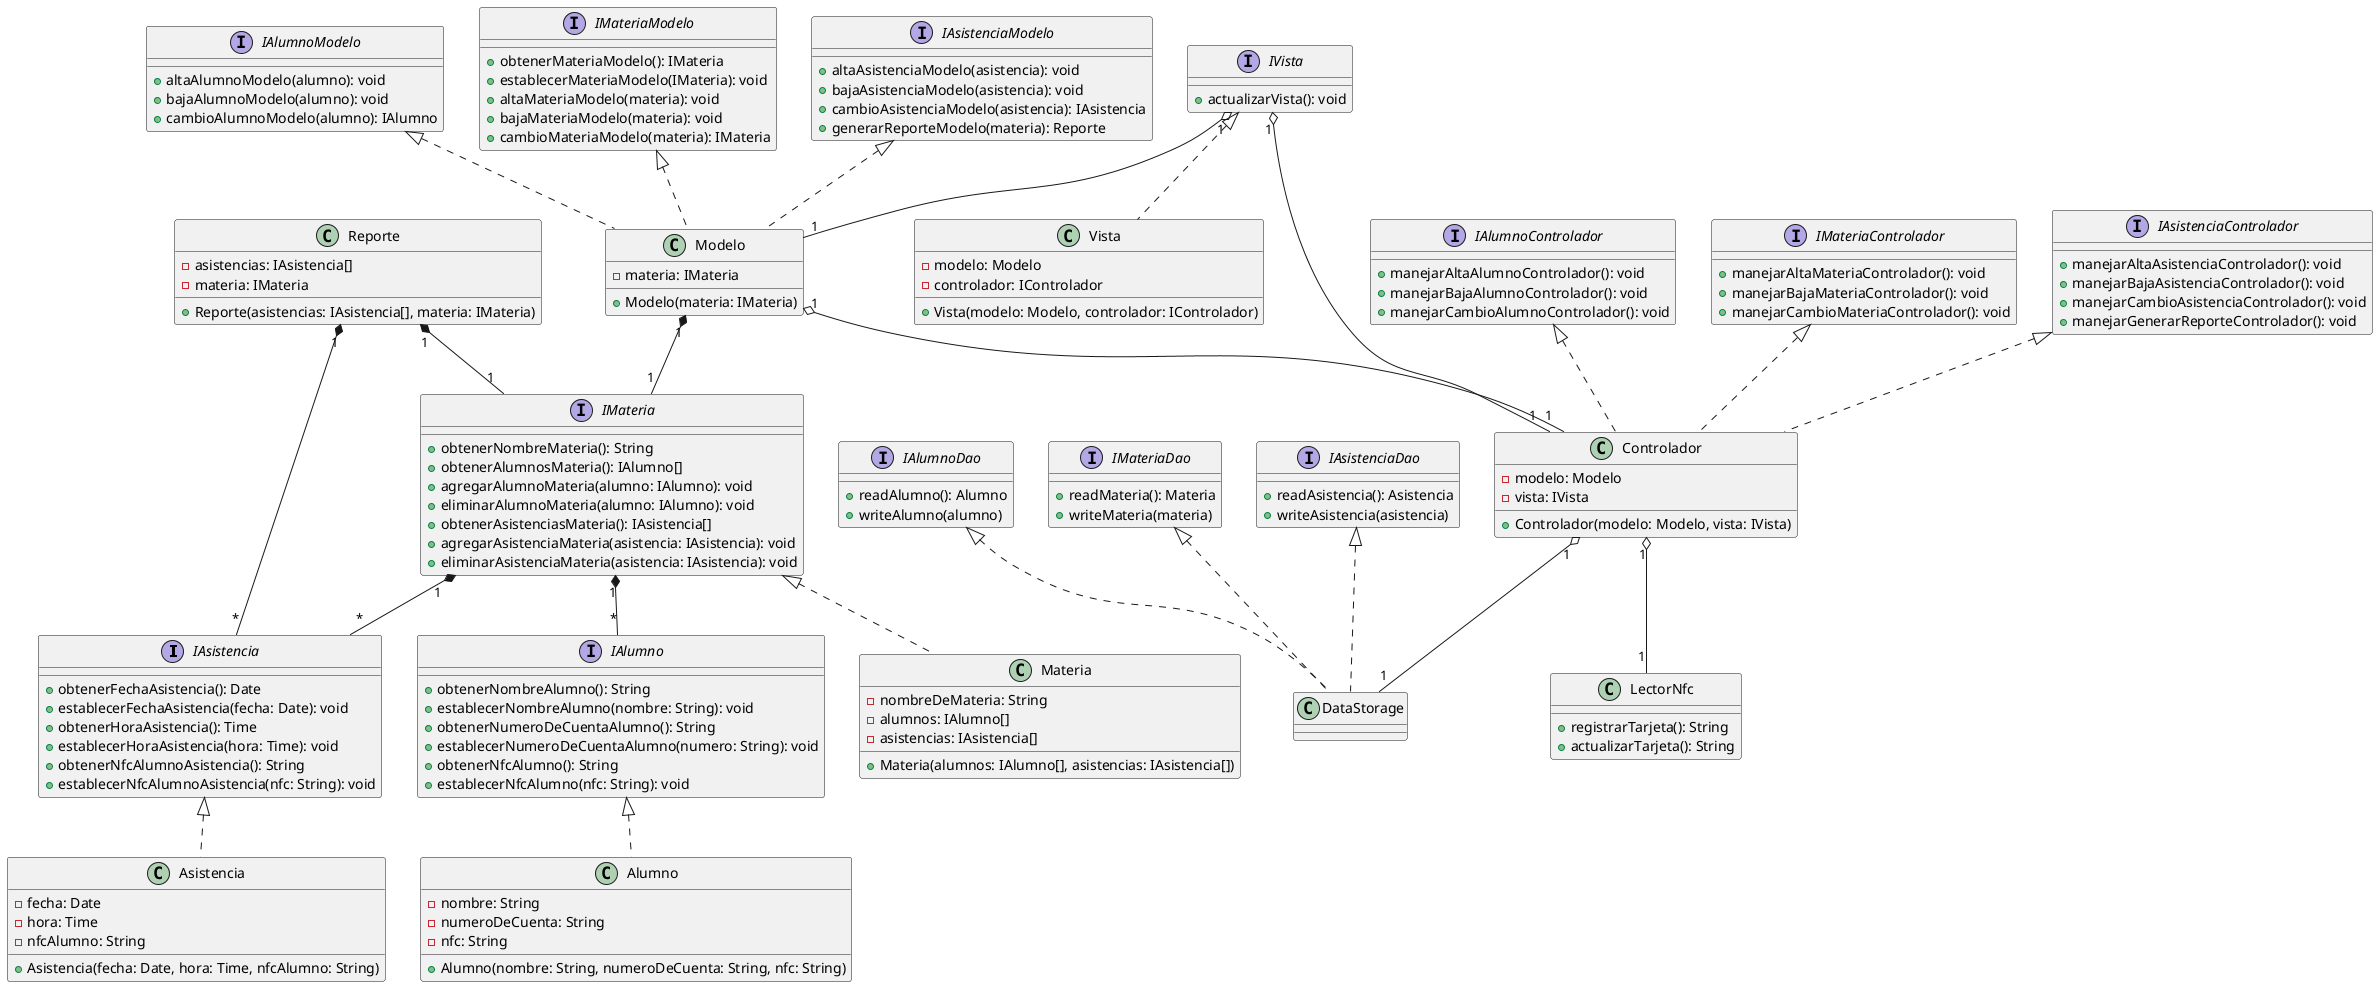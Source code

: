 @startuml Diagrama_de_Clases

interface IAsistencia {

  + obtenerFechaAsistencia(): Date
  + establecerFechaAsistencia(fecha: Date): void
  + obtenerHoraAsistencia(): Time
  + establecerHoraAsistencia(hora: Time): void
  + obtenerNfcAlumnoAsistencia(): String
  + establecerNfcAlumnoAsistencia(nfc: String): void

}
class Asistencia {

  - fecha: Date
  - hora: Time
  - nfcAlumno: String
  + Asistencia(fecha: Date, hora: Time, nfcAlumno: String)

}

IAsistencia <|.. Asistencia

interface IAlumno {

  + obtenerNombreAlumno(): String
  + establecerNombreAlumno(nombre: String): void
  + obtenerNumeroDeCuentaAlumno(): String
  + establecerNumeroDeCuentaAlumno(numero: String): void
  + obtenerNfcAlumno(): String
  + establecerNfcAlumno(nfc: String): void

}

class Alumno {

  - nombre: String
  - numeroDeCuenta: String
  - nfc: String
  + Alumno(nombre: String, numeroDeCuenta: String, nfc: String)

}

IAlumno <|.. Alumno

interface IMateria {

  + obtenerNombreMateria(): String
  + obtenerAlumnosMateria(): IAlumno[]
  + agregarAlumnoMateria(alumno: IAlumno): void
  + eliminarAlumnoMateria(alumno: IAlumno): void
  + obtenerAsistenciasMateria(): IAsistencia[]
  + agregarAsistenciaMateria(asistencia: IAsistencia): void
  + eliminarAsistenciaMateria(asistencia: IAsistencia): void

}

class Materia {

  - nombreDeMateria: String
  - alumnos: IAlumno[]
  - asistencias: IAsistencia[]
  + Materia(alumnos: IAlumno[], asistencias: IAsistencia[])

}

IMateria <|.. Materia

class Reporte {

  - asistencias: IAsistencia[]
  - materia: IMateria
  + Reporte(asistencias: IAsistencia[], materia: IMateria)

}

interface IAlumnoModelo {

  + altaAlumnoModelo(alumno): void
  + bajaAlumnoModelo(alumno): void
  + cambioAlumnoModelo(alumno): IAlumno

}

interface IMateriaModelo {

  + obtenerMateriaModelo(): IMateria
  + establecerMateriaModelo(IMateria): void
  + altaMateriaModelo(materia): void
  + bajaMateriaModelo(materia): void
  + cambioMateriaModelo(materia): IMateria

}

interface IAsistenciaModelo {

  + altaAsistenciaModelo(asistencia): void
  + bajaAsistenciaModelo(asistencia): void
  + cambioAsistenciaModelo(asistencia): IAsistencia
  + generarReporteModelo(materia): Reporte

}

class Modelo {

  - materia: IMateria
  + Modelo(materia: IMateria)

}

IAlumnoModelo <|.. Modelo
IMateriaModelo <|.. Modelo
IAsistenciaModelo <|.. Modelo

interface IVista {

  + actualizarVista(): void

}

class Vista {

  - modelo: Modelo
  - controlador: IControlador
  + Vista(modelo: Modelo, controlador: IControlador)

}

IVista <|.. Vista

interface IAlumnoControlador {

  + manejarAltaAlumnoControlador(): void
  + manejarBajaAlumnoControlador(): void
  + manejarCambioAlumnoControlador(): void

}

interface IMateriaControlador {

  + manejarAltaMateriaControlador(): void
  + manejarBajaMateriaControlador(): void
  + manejarCambioMateriaControlador(): void

}

interface IAsistenciaControlador {

  + manejarAltaAsistenciaControlador(): void
  + manejarBajaAsistenciaControlador(): void
  + manejarCambioAsistenciaControlador(): void
  + manejarGenerarReporteControlador(): void

}

class Controlador {

  - modelo: Modelo
  - vista: IVista
  + Controlador(modelo: Modelo, vista: IVista)

}

IAlumnoControlador <|.. Controlador
IMateriaControlador <|.. Controlador
IAsistenciaControlador <|.. Controlador

class LectorNfc {

  + registrarTarjeta(): String
  + actualizarTarjeta(): String

}

interface IAlumnoDao {

  + readAlumno(): Alumno
  + writeAlumno(alumno)

}
interface IMateriaDao {

  + readMateria(): Materia
  + writeMateria(materia)

}

interface IAsistenciaDao {

  + readAsistencia(): Asistencia
  + writeAsistencia(asistencia)

}

class DataStorage {}
IAlumnoDao <|.. DataStorage
IMateriaDao <|.. DataStorage
IAsistenciaDao <|.. DataStorage
Modelo "1" o-- "1" Controlador
IVista "1" o-- "1" Controlador
IVista "1" o-- "1" Modelo
Modelo "1" *-- "1" IMateria
IMateria "1" *-- "*" IAlumno
IMateria "1" *-- "*" IAsistencia
Controlador "1" o-- "1" DataStorage
Controlador "1" o-- "1" LectorNfc
Reporte "1" *-- "1" IMateria
Reporte "1" *-- "*" IAsistencia

@enduml